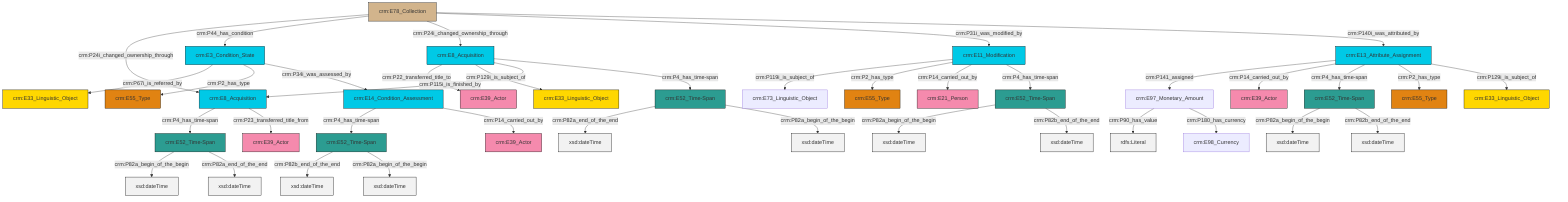 graph TD
classDef Literal fill:#f2f2f2,stroke:#000000;
classDef CRM_Entity fill:#FFFFFF,stroke:#000000;
classDef Temporal_Entity fill:#00C9E6, stroke:#000000;
classDef Type fill:#E18312, stroke:#000000;
classDef Time-Span fill:#2C9C91, stroke:#000000;
classDef Appellation fill:#FFEB7F, stroke:#000000;
classDef Place fill:#008836, stroke:#000000;
classDef Persistent_Item fill:#B266B2, stroke:#000000;
classDef Conceptual_Object fill:#FFD700, stroke:#000000;
classDef Physical_Thing fill:#D2B48C, stroke:#000000;
classDef Actor fill:#f58aad, stroke:#000000;
classDef PC_Classes fill:#4ce600, stroke:#000000;
classDef Multi fill:#cccccc,stroke:#000000;

4["crm:E52_Time-Span"]:::Time-Span -->|crm:P82a_begin_of_the_begin| 5[xsd:dateTime]:::Literal
8["crm:E97_Monetary_Amount"]:::Default -->|crm:P90_has_value| 9[rdfs:Literal]:::Literal
12["crm:E52_Time-Span"]:::Time-Span -->|crm:P82a_end_of_the_end| 13[xsd:dateTime]:::Literal
14["crm:E13_Attribute_Assignment"]:::Temporal_Entity -->|crm:P141_assigned| 8["crm:E97_Monetary_Amount"]:::Default
8["crm:E97_Monetary_Amount"]:::Default -->|crm:P180_has_currency| 15["crm:E98_Currency"]:::Default
4["crm:E52_Time-Span"]:::Time-Span -->|crm:P82a_end_of_the_end| 17[xsd:dateTime]:::Literal
18["crm:E52_Time-Span"]:::Time-Span -->|crm:P82b_end_of_the_end| 19[xsd:dateTime]:::Literal
10["crm:E8_Acquisition"]:::Temporal_Entity -->|crm:P22_transferred_title_to| 20["crm:E39_Actor"]:::Actor
10["crm:E8_Acquisition"]:::Temporal_Entity -->|crm:P129i_is_subject_of| 27["crm:E33_Linguistic_Object"]:::Conceptual_Object
30["crm:E11_Modification"]:::Temporal_Entity -->|crm:P119i_is_subject_of| 31["crm:E73_Linguistic_Object"]:::Default
0["crm:E78_Collection"]:::Physical_Thing -->|crm:P24i_changed_ownership_through| 32["crm:E8_Acquisition"]:::Temporal_Entity
0["crm:E78_Collection"]:::Physical_Thing -->|crm:P44_has_condition| 33["crm:E3_Condition_State"]:::Temporal_Entity
30["crm:E11_Modification"]:::Temporal_Entity -->|crm:P2_has_type| 6["crm:E55_Type"]:::Type
10["crm:E8_Acquisition"]:::Temporal_Entity -->|crm:P115i_is_finished_by| 32["crm:E8_Acquisition"]:::Temporal_Entity
33["crm:E3_Condition_State"]:::Temporal_Entity -->|crm:P67i_is_referred_by| 2["crm:E33_Linguistic_Object"]:::Conceptual_Object
35["crm:E14_Condition_Assessment"]:::Temporal_Entity -->|crm:P4_has_time-span| 18["crm:E52_Time-Span"]:::Time-Span
35["crm:E14_Condition_Assessment"]:::Temporal_Entity -->|crm:P14_carried_out_by| 40["crm:E39_Actor"]:::Actor
12["crm:E52_Time-Span"]:::Time-Span -->|crm:P82a_begin_of_the_begin| 41[xsd:dateTime]:::Literal
43["crm:E52_Time-Span"]:::Time-Span -->|crm:P82a_begin_of_the_begin| 44[xsd:dateTime]:::Literal
32["crm:E8_Acquisition"]:::Temporal_Entity -->|crm:P4_has_time-span| 4["crm:E52_Time-Span"]:::Time-Span
32["crm:E8_Acquisition"]:::Temporal_Entity -->|crm:P23_transferred_title_from| 45["crm:E39_Actor"]:::Actor
33["crm:E3_Condition_State"]:::Temporal_Entity -->|crm:P2_has_type| 37["crm:E55_Type"]:::Type
14["crm:E13_Attribute_Assignment"]:::Temporal_Entity -->|crm:P14_carried_out_by| 50["crm:E39_Actor"]:::Actor
33["crm:E3_Condition_State"]:::Temporal_Entity -->|crm:P34i_was_assessed_by| 35["crm:E14_Condition_Assessment"]:::Temporal_Entity
14["crm:E13_Attribute_Assignment"]:::Temporal_Entity -->|crm:P4_has_time-span| 21["crm:E52_Time-Span"]:::Time-Span
43["crm:E52_Time-Span"]:::Time-Span -->|crm:P82b_end_of_the_end| 52[xsd:dateTime]:::Literal
0["crm:E78_Collection"]:::Physical_Thing -->|crm:P24i_changed_ownership_through| 10["crm:E8_Acquisition"]:::Temporal_Entity
30["crm:E11_Modification"]:::Temporal_Entity -->|crm:P14_carried_out_by| 28["crm:E21_Person"]:::Actor
0["crm:E78_Collection"]:::Physical_Thing -->|crm:P31i_was_modified_by| 30["crm:E11_Modification"]:::Temporal_Entity
30["crm:E11_Modification"]:::Temporal_Entity -->|crm:P4_has_time-span| 43["crm:E52_Time-Span"]:::Time-Span
14["crm:E13_Attribute_Assignment"]:::Temporal_Entity -->|crm:P2_has_type| 23["crm:E55_Type"]:::Type
21["crm:E52_Time-Span"]:::Time-Span -->|crm:P82a_begin_of_the_begin| 56[xsd:dateTime]:::Literal
21["crm:E52_Time-Span"]:::Time-Span -->|crm:P82b_end_of_the_end| 60[xsd:dateTime]:::Literal
0["crm:E78_Collection"]:::Physical_Thing -->|crm:P140i_was_attributed_by| 14["crm:E13_Attribute_Assignment"]:::Temporal_Entity
14["crm:E13_Attribute_Assignment"]:::Temporal_Entity -->|crm:P129i_is_subject_of| 25["crm:E33_Linguistic_Object"]:::Conceptual_Object
18["crm:E52_Time-Span"]:::Time-Span -->|crm:P82a_begin_of_the_begin| 62[xsd:dateTime]:::Literal
10["crm:E8_Acquisition"]:::Temporal_Entity -->|crm:P4_has_time-span| 12["crm:E52_Time-Span"]:::Time-Span